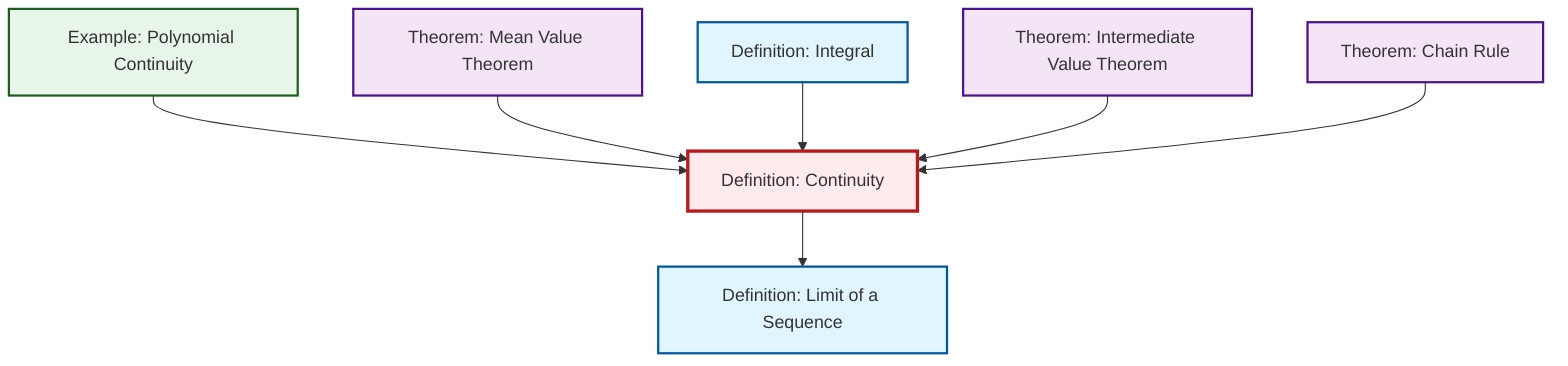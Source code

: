 graph TD
    classDef definition fill:#e1f5fe,stroke:#01579b,stroke-width:2px
    classDef theorem fill:#f3e5f5,stroke:#4a148c,stroke-width:2px
    classDef axiom fill:#fff3e0,stroke:#e65100,stroke-width:2px
    classDef example fill:#e8f5e9,stroke:#1b5e20,stroke-width:2px
    classDef current fill:#ffebee,stroke:#b71c1c,stroke-width:3px
    def-continuity["Definition: Continuity"]:::definition
    ex-polynomial-continuity["Example: Polynomial Continuity"]:::example
    thm-mean-value["Theorem: Mean Value Theorem"]:::theorem
    thm-chain-rule["Theorem: Chain Rule"]:::theorem
    def-integral["Definition: Integral"]:::definition
    def-limit["Definition: Limit of a Sequence"]:::definition
    thm-intermediate-value["Theorem: Intermediate Value Theorem"]:::theorem
    ex-polynomial-continuity --> def-continuity
    def-continuity --> def-limit
    thm-mean-value --> def-continuity
    def-integral --> def-continuity
    thm-intermediate-value --> def-continuity
    thm-chain-rule --> def-continuity
    class def-continuity current
